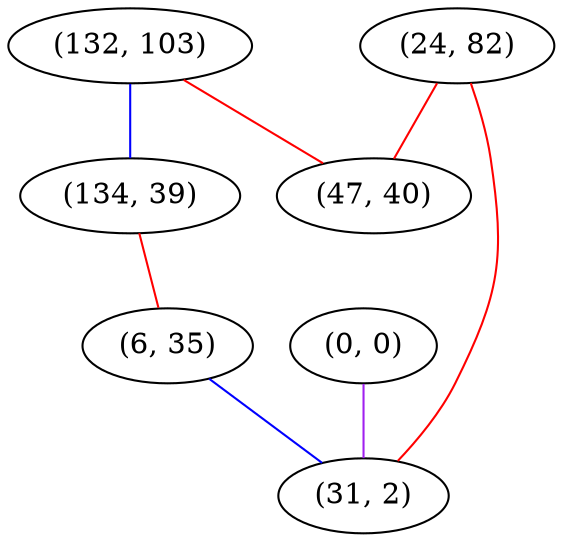 graph "" {
"(132, 103)";
"(0, 0)";
"(134, 39)";
"(24, 82)";
"(6, 35)";
"(47, 40)";
"(31, 2)";
"(132, 103)" -- "(134, 39)"  [color=blue, key=0, weight=3];
"(132, 103)" -- "(47, 40)"  [color=red, key=0, weight=1];
"(0, 0)" -- "(31, 2)"  [color=purple, key=0, weight=4];
"(134, 39)" -- "(6, 35)"  [color=red, key=0, weight=1];
"(24, 82)" -- "(47, 40)"  [color=red, key=0, weight=1];
"(24, 82)" -- "(31, 2)"  [color=red, key=0, weight=1];
"(6, 35)" -- "(31, 2)"  [color=blue, key=0, weight=3];
}
